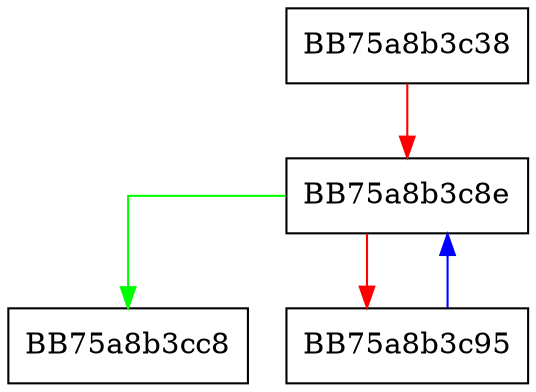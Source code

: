 digraph FUN_75a8b3c38 {
  node [shape="box"];
  graph [splines=ortho];
  BB75a8b3c38 -> BB75a8b3c8e [color="red"];
  BB75a8b3c8e -> BB75a8b3cc8 [color="green"];
  BB75a8b3c8e -> BB75a8b3c95 [color="red"];
  BB75a8b3c95 -> BB75a8b3c8e [color="blue"];
}